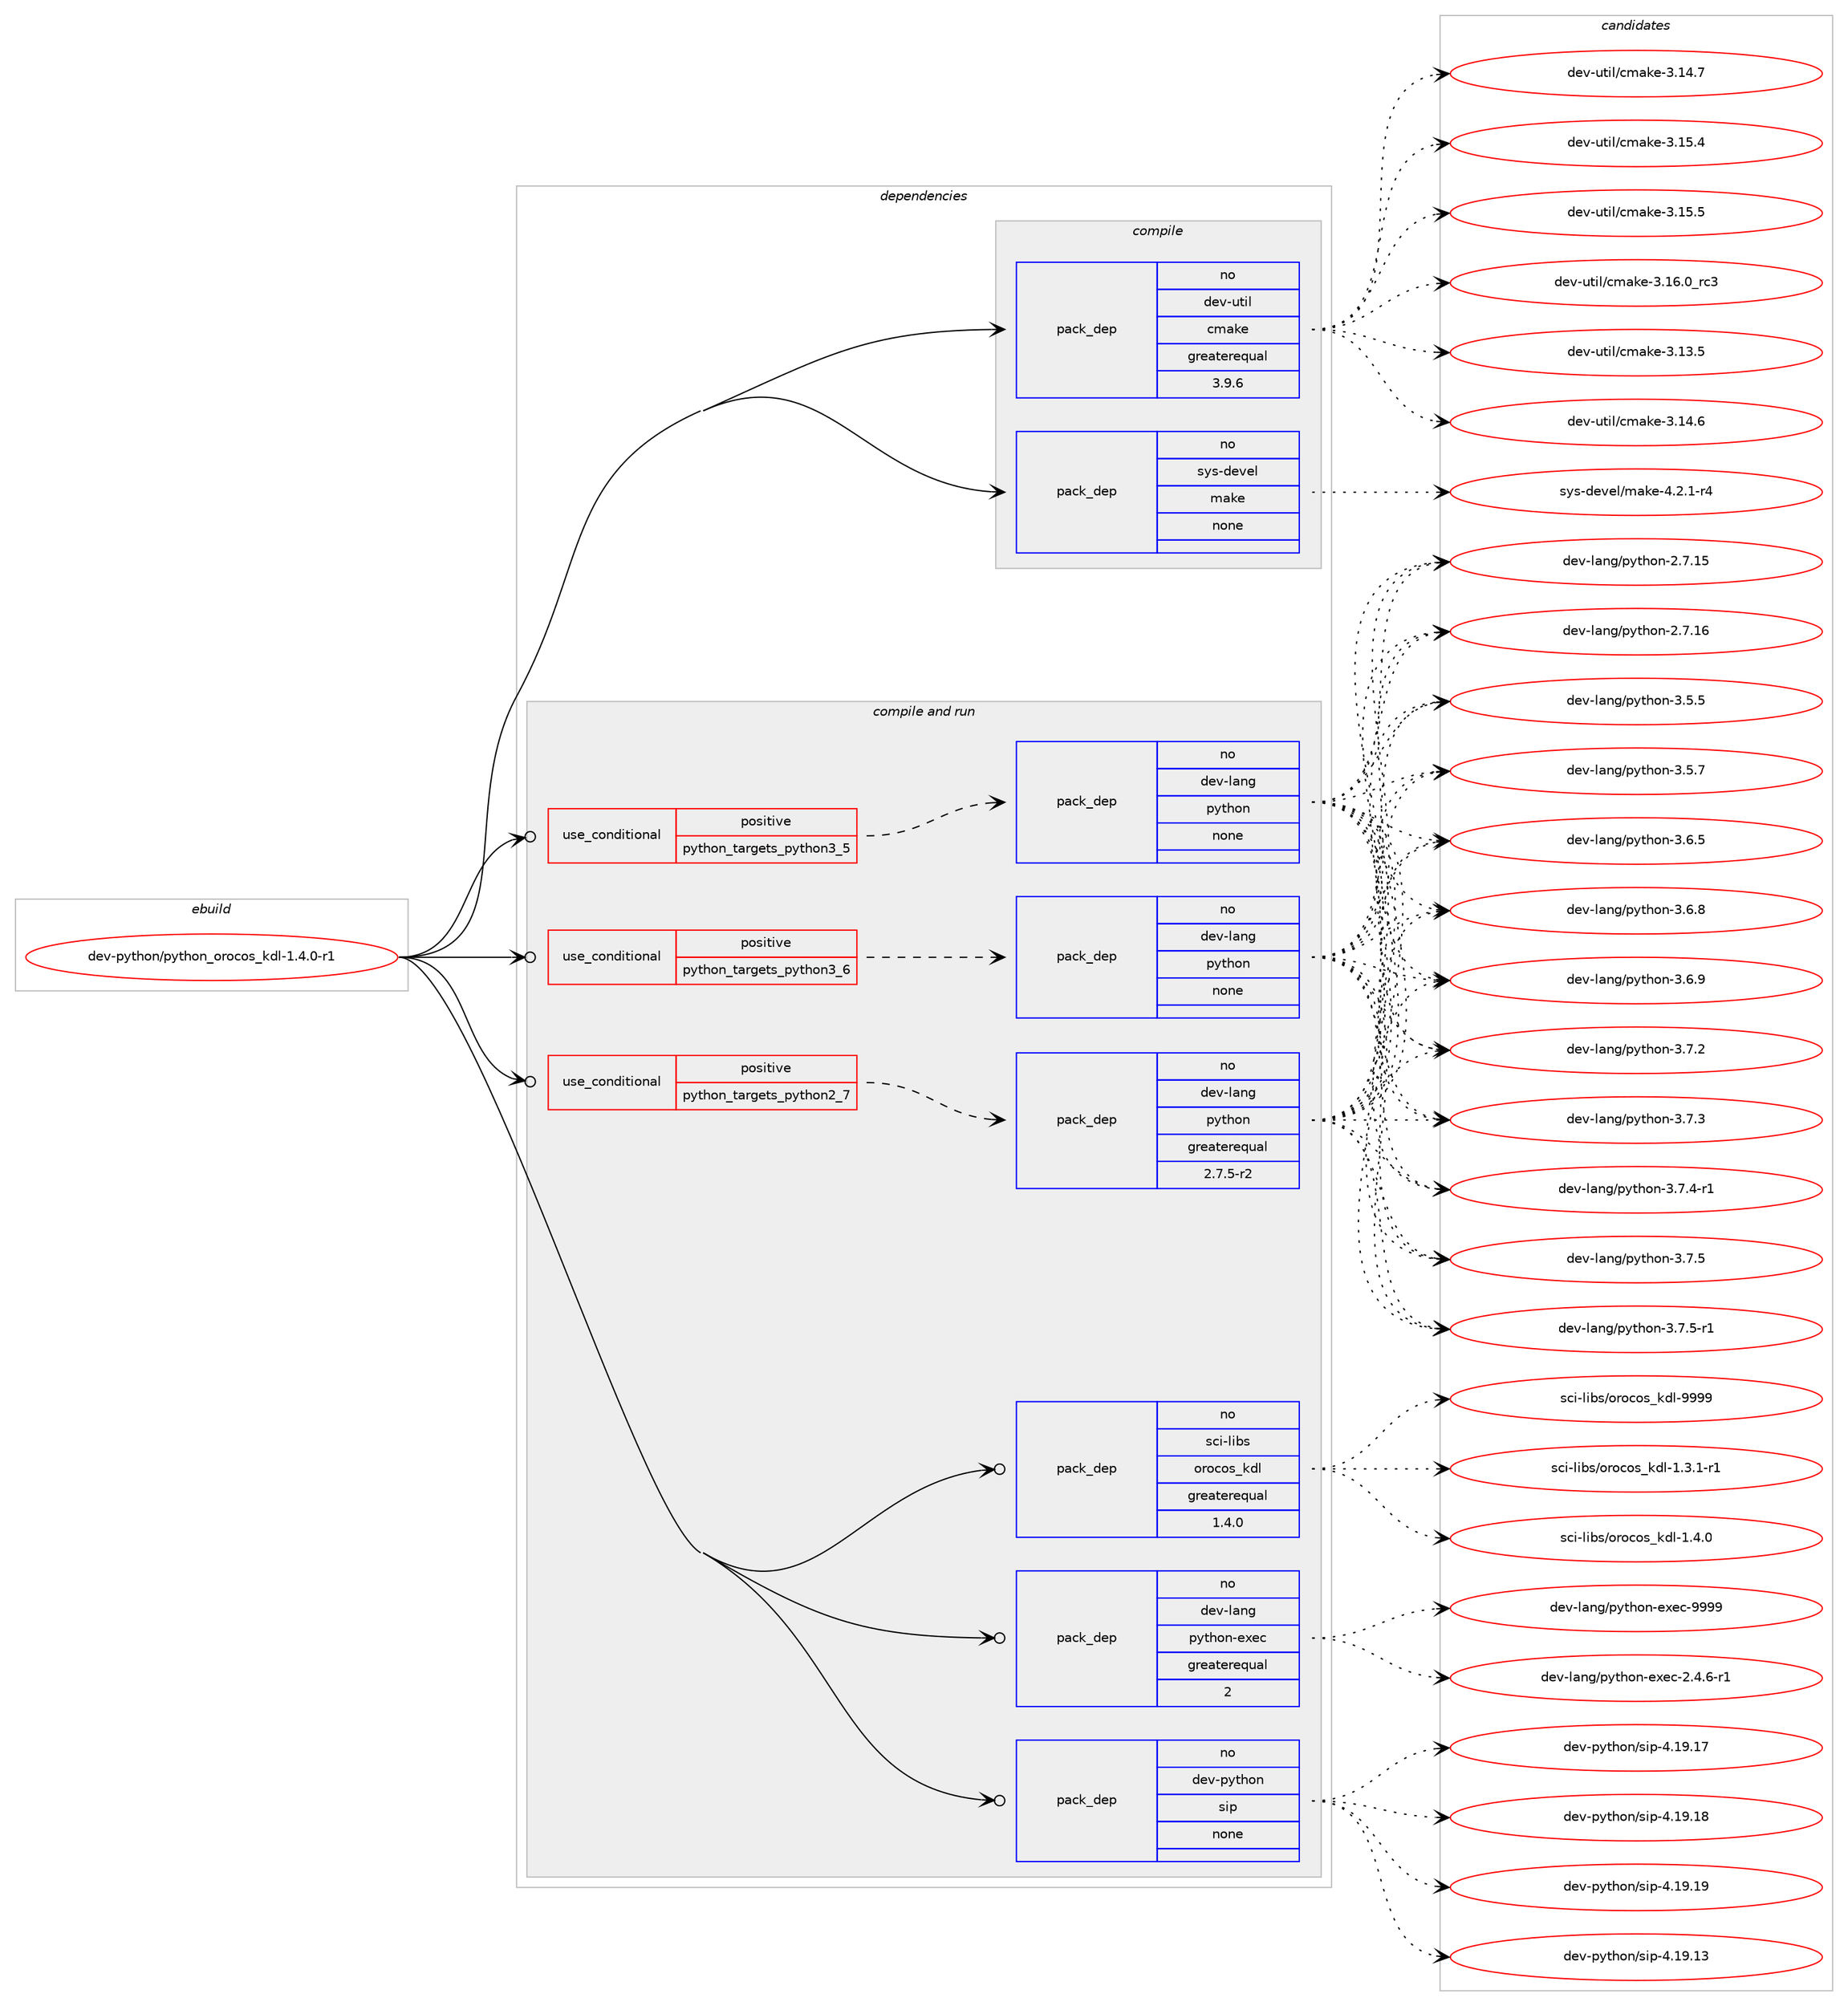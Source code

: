 digraph prolog {

# *************
# Graph options
# *************

newrank=true;
concentrate=true;
compound=true;
graph [rankdir=LR,fontname=Helvetica,fontsize=10,ranksep=1.5];#, ranksep=2.5, nodesep=0.2];
edge  [arrowhead=vee];
node  [fontname=Helvetica,fontsize=10];

# **********
# The ebuild
# **********

subgraph cluster_leftcol {
color=gray;
rank=same;
label=<<i>ebuild</i>>;
id [label="dev-python/python_orocos_kdl-1.4.0-r1", color=red, width=4, href="../dev-python/python_orocos_kdl-1.4.0-r1.svg"];
}

# ****************
# The dependencies
# ****************

subgraph cluster_midcol {
color=gray;
label=<<i>dependencies</i>>;
subgraph cluster_compile {
fillcolor="#eeeeee";
style=filled;
label=<<i>compile</i>>;
subgraph pack473475 {
dependency633375 [label=<<TABLE BORDER="0" CELLBORDER="1" CELLSPACING="0" CELLPADDING="4" WIDTH="220"><TR><TD ROWSPAN="6" CELLPADDING="30">pack_dep</TD></TR><TR><TD WIDTH="110">no</TD></TR><TR><TD>dev-util</TD></TR><TR><TD>cmake</TD></TR><TR><TD>greaterequal</TD></TR><TR><TD>3.9.6</TD></TR></TABLE>>, shape=none, color=blue];
}
id:e -> dependency633375:w [weight=20,style="solid",arrowhead="vee"];
subgraph pack473476 {
dependency633376 [label=<<TABLE BORDER="0" CELLBORDER="1" CELLSPACING="0" CELLPADDING="4" WIDTH="220"><TR><TD ROWSPAN="6" CELLPADDING="30">pack_dep</TD></TR><TR><TD WIDTH="110">no</TD></TR><TR><TD>sys-devel</TD></TR><TR><TD>make</TD></TR><TR><TD>none</TD></TR><TR><TD></TD></TR></TABLE>>, shape=none, color=blue];
}
id:e -> dependency633376:w [weight=20,style="solid",arrowhead="vee"];
}
subgraph cluster_compileandrun {
fillcolor="#eeeeee";
style=filled;
label=<<i>compile and run</i>>;
subgraph cond148027 {
dependency633377 [label=<<TABLE BORDER="0" CELLBORDER="1" CELLSPACING="0" CELLPADDING="4"><TR><TD ROWSPAN="3" CELLPADDING="10">use_conditional</TD></TR><TR><TD>positive</TD></TR><TR><TD>python_targets_python2_7</TD></TR></TABLE>>, shape=none, color=red];
subgraph pack473477 {
dependency633378 [label=<<TABLE BORDER="0" CELLBORDER="1" CELLSPACING="0" CELLPADDING="4" WIDTH="220"><TR><TD ROWSPAN="6" CELLPADDING="30">pack_dep</TD></TR><TR><TD WIDTH="110">no</TD></TR><TR><TD>dev-lang</TD></TR><TR><TD>python</TD></TR><TR><TD>greaterequal</TD></TR><TR><TD>2.7.5-r2</TD></TR></TABLE>>, shape=none, color=blue];
}
dependency633377:e -> dependency633378:w [weight=20,style="dashed",arrowhead="vee"];
}
id:e -> dependency633377:w [weight=20,style="solid",arrowhead="odotvee"];
subgraph cond148028 {
dependency633379 [label=<<TABLE BORDER="0" CELLBORDER="1" CELLSPACING="0" CELLPADDING="4"><TR><TD ROWSPAN="3" CELLPADDING="10">use_conditional</TD></TR><TR><TD>positive</TD></TR><TR><TD>python_targets_python3_5</TD></TR></TABLE>>, shape=none, color=red];
subgraph pack473478 {
dependency633380 [label=<<TABLE BORDER="0" CELLBORDER="1" CELLSPACING="0" CELLPADDING="4" WIDTH="220"><TR><TD ROWSPAN="6" CELLPADDING="30">pack_dep</TD></TR><TR><TD WIDTH="110">no</TD></TR><TR><TD>dev-lang</TD></TR><TR><TD>python</TD></TR><TR><TD>none</TD></TR><TR><TD></TD></TR></TABLE>>, shape=none, color=blue];
}
dependency633379:e -> dependency633380:w [weight=20,style="dashed",arrowhead="vee"];
}
id:e -> dependency633379:w [weight=20,style="solid",arrowhead="odotvee"];
subgraph cond148029 {
dependency633381 [label=<<TABLE BORDER="0" CELLBORDER="1" CELLSPACING="0" CELLPADDING="4"><TR><TD ROWSPAN="3" CELLPADDING="10">use_conditional</TD></TR><TR><TD>positive</TD></TR><TR><TD>python_targets_python3_6</TD></TR></TABLE>>, shape=none, color=red];
subgraph pack473479 {
dependency633382 [label=<<TABLE BORDER="0" CELLBORDER="1" CELLSPACING="0" CELLPADDING="4" WIDTH="220"><TR><TD ROWSPAN="6" CELLPADDING="30">pack_dep</TD></TR><TR><TD WIDTH="110">no</TD></TR><TR><TD>dev-lang</TD></TR><TR><TD>python</TD></TR><TR><TD>none</TD></TR><TR><TD></TD></TR></TABLE>>, shape=none, color=blue];
}
dependency633381:e -> dependency633382:w [weight=20,style="dashed",arrowhead="vee"];
}
id:e -> dependency633381:w [weight=20,style="solid",arrowhead="odotvee"];
subgraph pack473480 {
dependency633383 [label=<<TABLE BORDER="0" CELLBORDER="1" CELLSPACING="0" CELLPADDING="4" WIDTH="220"><TR><TD ROWSPAN="6" CELLPADDING="30">pack_dep</TD></TR><TR><TD WIDTH="110">no</TD></TR><TR><TD>dev-lang</TD></TR><TR><TD>python-exec</TD></TR><TR><TD>greaterequal</TD></TR><TR><TD>2</TD></TR></TABLE>>, shape=none, color=blue];
}
id:e -> dependency633383:w [weight=20,style="solid",arrowhead="odotvee"];
subgraph pack473481 {
dependency633384 [label=<<TABLE BORDER="0" CELLBORDER="1" CELLSPACING="0" CELLPADDING="4" WIDTH="220"><TR><TD ROWSPAN="6" CELLPADDING="30">pack_dep</TD></TR><TR><TD WIDTH="110">no</TD></TR><TR><TD>dev-python</TD></TR><TR><TD>sip</TD></TR><TR><TD>none</TD></TR><TR><TD></TD></TR></TABLE>>, shape=none, color=blue];
}
id:e -> dependency633384:w [weight=20,style="solid",arrowhead="odotvee"];
subgraph pack473482 {
dependency633385 [label=<<TABLE BORDER="0" CELLBORDER="1" CELLSPACING="0" CELLPADDING="4" WIDTH="220"><TR><TD ROWSPAN="6" CELLPADDING="30">pack_dep</TD></TR><TR><TD WIDTH="110">no</TD></TR><TR><TD>sci-libs</TD></TR><TR><TD>orocos_kdl</TD></TR><TR><TD>greaterequal</TD></TR><TR><TD>1.4.0</TD></TR></TABLE>>, shape=none, color=blue];
}
id:e -> dependency633385:w [weight=20,style="solid",arrowhead="odotvee"];
}
subgraph cluster_run {
fillcolor="#eeeeee";
style=filled;
label=<<i>run</i>>;
}
}

# **************
# The candidates
# **************

subgraph cluster_choices {
rank=same;
color=gray;
label=<<i>candidates</i>>;

subgraph choice473475 {
color=black;
nodesep=1;
choice1001011184511711610510847991099710710145514649514653 [label="dev-util/cmake-3.13.5", color=red, width=4,href="../dev-util/cmake-3.13.5.svg"];
choice1001011184511711610510847991099710710145514649524654 [label="dev-util/cmake-3.14.6", color=red, width=4,href="../dev-util/cmake-3.14.6.svg"];
choice1001011184511711610510847991099710710145514649524655 [label="dev-util/cmake-3.14.7", color=red, width=4,href="../dev-util/cmake-3.14.7.svg"];
choice1001011184511711610510847991099710710145514649534652 [label="dev-util/cmake-3.15.4", color=red, width=4,href="../dev-util/cmake-3.15.4.svg"];
choice1001011184511711610510847991099710710145514649534653 [label="dev-util/cmake-3.15.5", color=red, width=4,href="../dev-util/cmake-3.15.5.svg"];
choice1001011184511711610510847991099710710145514649544648951149951 [label="dev-util/cmake-3.16.0_rc3", color=red, width=4,href="../dev-util/cmake-3.16.0_rc3.svg"];
dependency633375:e -> choice1001011184511711610510847991099710710145514649514653:w [style=dotted,weight="100"];
dependency633375:e -> choice1001011184511711610510847991099710710145514649524654:w [style=dotted,weight="100"];
dependency633375:e -> choice1001011184511711610510847991099710710145514649524655:w [style=dotted,weight="100"];
dependency633375:e -> choice1001011184511711610510847991099710710145514649534652:w [style=dotted,weight="100"];
dependency633375:e -> choice1001011184511711610510847991099710710145514649534653:w [style=dotted,weight="100"];
dependency633375:e -> choice1001011184511711610510847991099710710145514649544648951149951:w [style=dotted,weight="100"];
}
subgraph choice473476 {
color=black;
nodesep=1;
choice1151211154510010111810110847109971071014552465046494511452 [label="sys-devel/make-4.2.1-r4", color=red, width=4,href="../sys-devel/make-4.2.1-r4.svg"];
dependency633376:e -> choice1151211154510010111810110847109971071014552465046494511452:w [style=dotted,weight="100"];
}
subgraph choice473477 {
color=black;
nodesep=1;
choice10010111845108971101034711212111610411111045504655464953 [label="dev-lang/python-2.7.15", color=red, width=4,href="../dev-lang/python-2.7.15.svg"];
choice10010111845108971101034711212111610411111045504655464954 [label="dev-lang/python-2.7.16", color=red, width=4,href="../dev-lang/python-2.7.16.svg"];
choice100101118451089711010347112121116104111110455146534653 [label="dev-lang/python-3.5.5", color=red, width=4,href="../dev-lang/python-3.5.5.svg"];
choice100101118451089711010347112121116104111110455146534655 [label="dev-lang/python-3.5.7", color=red, width=4,href="../dev-lang/python-3.5.7.svg"];
choice100101118451089711010347112121116104111110455146544653 [label="dev-lang/python-3.6.5", color=red, width=4,href="../dev-lang/python-3.6.5.svg"];
choice100101118451089711010347112121116104111110455146544656 [label="dev-lang/python-3.6.8", color=red, width=4,href="../dev-lang/python-3.6.8.svg"];
choice100101118451089711010347112121116104111110455146544657 [label="dev-lang/python-3.6.9", color=red, width=4,href="../dev-lang/python-3.6.9.svg"];
choice100101118451089711010347112121116104111110455146554650 [label="dev-lang/python-3.7.2", color=red, width=4,href="../dev-lang/python-3.7.2.svg"];
choice100101118451089711010347112121116104111110455146554651 [label="dev-lang/python-3.7.3", color=red, width=4,href="../dev-lang/python-3.7.3.svg"];
choice1001011184510897110103471121211161041111104551465546524511449 [label="dev-lang/python-3.7.4-r1", color=red, width=4,href="../dev-lang/python-3.7.4-r1.svg"];
choice100101118451089711010347112121116104111110455146554653 [label="dev-lang/python-3.7.5", color=red, width=4,href="../dev-lang/python-3.7.5.svg"];
choice1001011184510897110103471121211161041111104551465546534511449 [label="dev-lang/python-3.7.5-r1", color=red, width=4,href="../dev-lang/python-3.7.5-r1.svg"];
dependency633378:e -> choice10010111845108971101034711212111610411111045504655464953:w [style=dotted,weight="100"];
dependency633378:e -> choice10010111845108971101034711212111610411111045504655464954:w [style=dotted,weight="100"];
dependency633378:e -> choice100101118451089711010347112121116104111110455146534653:w [style=dotted,weight="100"];
dependency633378:e -> choice100101118451089711010347112121116104111110455146534655:w [style=dotted,weight="100"];
dependency633378:e -> choice100101118451089711010347112121116104111110455146544653:w [style=dotted,weight="100"];
dependency633378:e -> choice100101118451089711010347112121116104111110455146544656:w [style=dotted,weight="100"];
dependency633378:e -> choice100101118451089711010347112121116104111110455146544657:w [style=dotted,weight="100"];
dependency633378:e -> choice100101118451089711010347112121116104111110455146554650:w [style=dotted,weight="100"];
dependency633378:e -> choice100101118451089711010347112121116104111110455146554651:w [style=dotted,weight="100"];
dependency633378:e -> choice1001011184510897110103471121211161041111104551465546524511449:w [style=dotted,weight="100"];
dependency633378:e -> choice100101118451089711010347112121116104111110455146554653:w [style=dotted,weight="100"];
dependency633378:e -> choice1001011184510897110103471121211161041111104551465546534511449:w [style=dotted,weight="100"];
}
subgraph choice473478 {
color=black;
nodesep=1;
choice10010111845108971101034711212111610411111045504655464953 [label="dev-lang/python-2.7.15", color=red, width=4,href="../dev-lang/python-2.7.15.svg"];
choice10010111845108971101034711212111610411111045504655464954 [label="dev-lang/python-2.7.16", color=red, width=4,href="../dev-lang/python-2.7.16.svg"];
choice100101118451089711010347112121116104111110455146534653 [label="dev-lang/python-3.5.5", color=red, width=4,href="../dev-lang/python-3.5.5.svg"];
choice100101118451089711010347112121116104111110455146534655 [label="dev-lang/python-3.5.7", color=red, width=4,href="../dev-lang/python-3.5.7.svg"];
choice100101118451089711010347112121116104111110455146544653 [label="dev-lang/python-3.6.5", color=red, width=4,href="../dev-lang/python-3.6.5.svg"];
choice100101118451089711010347112121116104111110455146544656 [label="dev-lang/python-3.6.8", color=red, width=4,href="../dev-lang/python-3.6.8.svg"];
choice100101118451089711010347112121116104111110455146544657 [label="dev-lang/python-3.6.9", color=red, width=4,href="../dev-lang/python-3.6.9.svg"];
choice100101118451089711010347112121116104111110455146554650 [label="dev-lang/python-3.7.2", color=red, width=4,href="../dev-lang/python-3.7.2.svg"];
choice100101118451089711010347112121116104111110455146554651 [label="dev-lang/python-3.7.3", color=red, width=4,href="../dev-lang/python-3.7.3.svg"];
choice1001011184510897110103471121211161041111104551465546524511449 [label="dev-lang/python-3.7.4-r1", color=red, width=4,href="../dev-lang/python-3.7.4-r1.svg"];
choice100101118451089711010347112121116104111110455146554653 [label="dev-lang/python-3.7.5", color=red, width=4,href="../dev-lang/python-3.7.5.svg"];
choice1001011184510897110103471121211161041111104551465546534511449 [label="dev-lang/python-3.7.5-r1", color=red, width=4,href="../dev-lang/python-3.7.5-r1.svg"];
dependency633380:e -> choice10010111845108971101034711212111610411111045504655464953:w [style=dotted,weight="100"];
dependency633380:e -> choice10010111845108971101034711212111610411111045504655464954:w [style=dotted,weight="100"];
dependency633380:e -> choice100101118451089711010347112121116104111110455146534653:w [style=dotted,weight="100"];
dependency633380:e -> choice100101118451089711010347112121116104111110455146534655:w [style=dotted,weight="100"];
dependency633380:e -> choice100101118451089711010347112121116104111110455146544653:w [style=dotted,weight="100"];
dependency633380:e -> choice100101118451089711010347112121116104111110455146544656:w [style=dotted,weight="100"];
dependency633380:e -> choice100101118451089711010347112121116104111110455146544657:w [style=dotted,weight="100"];
dependency633380:e -> choice100101118451089711010347112121116104111110455146554650:w [style=dotted,weight="100"];
dependency633380:e -> choice100101118451089711010347112121116104111110455146554651:w [style=dotted,weight="100"];
dependency633380:e -> choice1001011184510897110103471121211161041111104551465546524511449:w [style=dotted,weight="100"];
dependency633380:e -> choice100101118451089711010347112121116104111110455146554653:w [style=dotted,weight="100"];
dependency633380:e -> choice1001011184510897110103471121211161041111104551465546534511449:w [style=dotted,weight="100"];
}
subgraph choice473479 {
color=black;
nodesep=1;
choice10010111845108971101034711212111610411111045504655464953 [label="dev-lang/python-2.7.15", color=red, width=4,href="../dev-lang/python-2.7.15.svg"];
choice10010111845108971101034711212111610411111045504655464954 [label="dev-lang/python-2.7.16", color=red, width=4,href="../dev-lang/python-2.7.16.svg"];
choice100101118451089711010347112121116104111110455146534653 [label="dev-lang/python-3.5.5", color=red, width=4,href="../dev-lang/python-3.5.5.svg"];
choice100101118451089711010347112121116104111110455146534655 [label="dev-lang/python-3.5.7", color=red, width=4,href="../dev-lang/python-3.5.7.svg"];
choice100101118451089711010347112121116104111110455146544653 [label="dev-lang/python-3.6.5", color=red, width=4,href="../dev-lang/python-3.6.5.svg"];
choice100101118451089711010347112121116104111110455146544656 [label="dev-lang/python-3.6.8", color=red, width=4,href="../dev-lang/python-3.6.8.svg"];
choice100101118451089711010347112121116104111110455146544657 [label="dev-lang/python-3.6.9", color=red, width=4,href="../dev-lang/python-3.6.9.svg"];
choice100101118451089711010347112121116104111110455146554650 [label="dev-lang/python-3.7.2", color=red, width=4,href="../dev-lang/python-3.7.2.svg"];
choice100101118451089711010347112121116104111110455146554651 [label="dev-lang/python-3.7.3", color=red, width=4,href="../dev-lang/python-3.7.3.svg"];
choice1001011184510897110103471121211161041111104551465546524511449 [label="dev-lang/python-3.7.4-r1", color=red, width=4,href="../dev-lang/python-3.7.4-r1.svg"];
choice100101118451089711010347112121116104111110455146554653 [label="dev-lang/python-3.7.5", color=red, width=4,href="../dev-lang/python-3.7.5.svg"];
choice1001011184510897110103471121211161041111104551465546534511449 [label="dev-lang/python-3.7.5-r1", color=red, width=4,href="../dev-lang/python-3.7.5-r1.svg"];
dependency633382:e -> choice10010111845108971101034711212111610411111045504655464953:w [style=dotted,weight="100"];
dependency633382:e -> choice10010111845108971101034711212111610411111045504655464954:w [style=dotted,weight="100"];
dependency633382:e -> choice100101118451089711010347112121116104111110455146534653:w [style=dotted,weight="100"];
dependency633382:e -> choice100101118451089711010347112121116104111110455146534655:w [style=dotted,weight="100"];
dependency633382:e -> choice100101118451089711010347112121116104111110455146544653:w [style=dotted,weight="100"];
dependency633382:e -> choice100101118451089711010347112121116104111110455146544656:w [style=dotted,weight="100"];
dependency633382:e -> choice100101118451089711010347112121116104111110455146544657:w [style=dotted,weight="100"];
dependency633382:e -> choice100101118451089711010347112121116104111110455146554650:w [style=dotted,weight="100"];
dependency633382:e -> choice100101118451089711010347112121116104111110455146554651:w [style=dotted,weight="100"];
dependency633382:e -> choice1001011184510897110103471121211161041111104551465546524511449:w [style=dotted,weight="100"];
dependency633382:e -> choice100101118451089711010347112121116104111110455146554653:w [style=dotted,weight="100"];
dependency633382:e -> choice1001011184510897110103471121211161041111104551465546534511449:w [style=dotted,weight="100"];
}
subgraph choice473480 {
color=black;
nodesep=1;
choice10010111845108971101034711212111610411111045101120101994550465246544511449 [label="dev-lang/python-exec-2.4.6-r1", color=red, width=4,href="../dev-lang/python-exec-2.4.6-r1.svg"];
choice10010111845108971101034711212111610411111045101120101994557575757 [label="dev-lang/python-exec-9999", color=red, width=4,href="../dev-lang/python-exec-9999.svg"];
dependency633383:e -> choice10010111845108971101034711212111610411111045101120101994550465246544511449:w [style=dotted,weight="100"];
dependency633383:e -> choice10010111845108971101034711212111610411111045101120101994557575757:w [style=dotted,weight="100"];
}
subgraph choice473481 {
color=black;
nodesep=1;
choice10010111845112121116104111110471151051124552464957464951 [label="dev-python/sip-4.19.13", color=red, width=4,href="../dev-python/sip-4.19.13.svg"];
choice10010111845112121116104111110471151051124552464957464955 [label="dev-python/sip-4.19.17", color=red, width=4,href="../dev-python/sip-4.19.17.svg"];
choice10010111845112121116104111110471151051124552464957464956 [label="dev-python/sip-4.19.18", color=red, width=4,href="../dev-python/sip-4.19.18.svg"];
choice10010111845112121116104111110471151051124552464957464957 [label="dev-python/sip-4.19.19", color=red, width=4,href="../dev-python/sip-4.19.19.svg"];
dependency633384:e -> choice10010111845112121116104111110471151051124552464957464951:w [style=dotted,weight="100"];
dependency633384:e -> choice10010111845112121116104111110471151051124552464957464955:w [style=dotted,weight="100"];
dependency633384:e -> choice10010111845112121116104111110471151051124552464957464956:w [style=dotted,weight="100"];
dependency633384:e -> choice10010111845112121116104111110471151051124552464957464957:w [style=dotted,weight="100"];
}
subgraph choice473482 {
color=black;
nodesep=1;
choice1159910545108105981154711111411199111115951071001084549465146494511449 [label="sci-libs/orocos_kdl-1.3.1-r1", color=red, width=4,href="../sci-libs/orocos_kdl-1.3.1-r1.svg"];
choice115991054510810598115471111141119911111595107100108454946524648 [label="sci-libs/orocos_kdl-1.4.0", color=red, width=4,href="../sci-libs/orocos_kdl-1.4.0.svg"];
choice1159910545108105981154711111411199111115951071001084557575757 [label="sci-libs/orocos_kdl-9999", color=red, width=4,href="../sci-libs/orocos_kdl-9999.svg"];
dependency633385:e -> choice1159910545108105981154711111411199111115951071001084549465146494511449:w [style=dotted,weight="100"];
dependency633385:e -> choice115991054510810598115471111141119911111595107100108454946524648:w [style=dotted,weight="100"];
dependency633385:e -> choice1159910545108105981154711111411199111115951071001084557575757:w [style=dotted,weight="100"];
}
}

}
